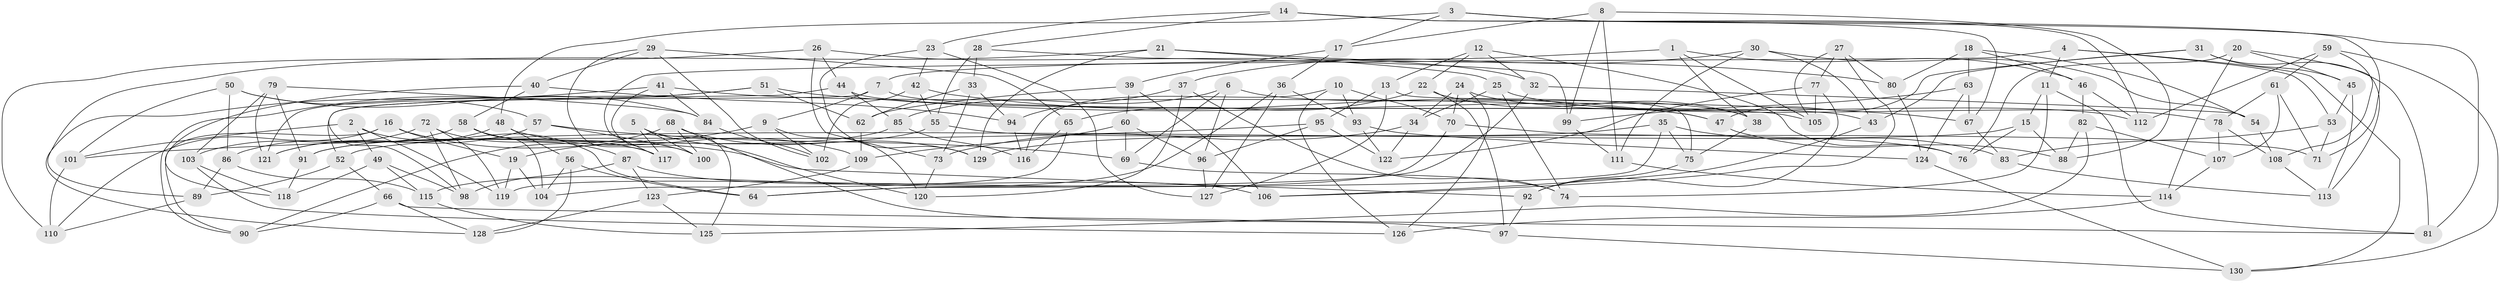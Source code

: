 // coarse degree distribution, {12: 0.038461538461538464, 8: 0.1346153846153846, 13: 0.07692307692307693, 6: 0.28846153846153844, 4: 0.23076923076923078, 10: 0.038461538461538464, 7: 0.057692307692307696, 5: 0.09615384615384616, 3: 0.038461538461538464}
// Generated by graph-tools (version 1.1) at 2025/20/03/04/25 18:20:45]
// undirected, 130 vertices, 260 edges
graph export_dot {
graph [start="1"]
  node [color=gray90,style=filled];
  1;
  2;
  3;
  4;
  5;
  6;
  7;
  8;
  9;
  10;
  11;
  12;
  13;
  14;
  15;
  16;
  17;
  18;
  19;
  20;
  21;
  22;
  23;
  24;
  25;
  26;
  27;
  28;
  29;
  30;
  31;
  32;
  33;
  34;
  35;
  36;
  37;
  38;
  39;
  40;
  41;
  42;
  43;
  44;
  45;
  46;
  47;
  48;
  49;
  50;
  51;
  52;
  53;
  54;
  55;
  56;
  57;
  58;
  59;
  60;
  61;
  62;
  63;
  64;
  65;
  66;
  67;
  68;
  69;
  70;
  71;
  72;
  73;
  74;
  75;
  76;
  77;
  78;
  79;
  80;
  81;
  82;
  83;
  84;
  85;
  86;
  87;
  88;
  89;
  90;
  91;
  92;
  93;
  94;
  95;
  96;
  97;
  98;
  99;
  100;
  101;
  102;
  103;
  104;
  105;
  106;
  107;
  108;
  109;
  110;
  111;
  112;
  113;
  114;
  115;
  116;
  117;
  118;
  119;
  120;
  121;
  122;
  123;
  124;
  125;
  126;
  127;
  128;
  129;
  130;
  1 -- 38;
  1 -- 7;
  1 -- 105;
  1 -- 46;
  2 -- 119;
  2 -- 101;
  2 -- 49;
  2 -- 64;
  3 -- 48;
  3 -- 81;
  3 -- 17;
  3 -- 112;
  4 -- 53;
  4 -- 130;
  4 -- 117;
  4 -- 11;
  5 -- 120;
  5 -- 100;
  5 -- 117;
  5 -- 125;
  6 -- 38;
  6 -- 85;
  6 -- 96;
  6 -- 69;
  7 -- 43;
  7 -- 9;
  7 -- 52;
  8 -- 17;
  8 -- 111;
  8 -- 88;
  8 -- 99;
  9 -- 102;
  9 -- 120;
  9 -- 19;
  10 -- 93;
  10 -- 116;
  10 -- 70;
  10 -- 126;
  11 -- 74;
  11 -- 81;
  11 -- 15;
  12 -- 32;
  12 -- 76;
  12 -- 13;
  12 -- 22;
  13 -- 127;
  13 -- 95;
  13 -- 75;
  14 -- 28;
  14 -- 23;
  14 -- 71;
  14 -- 67;
  15 -- 88;
  15 -- 52;
  15 -- 76;
  16 -- 92;
  16 -- 90;
  16 -- 110;
  16 -- 19;
  17 -- 36;
  17 -- 39;
  18 -- 63;
  18 -- 46;
  18 -- 80;
  18 -- 54;
  19 -- 104;
  19 -- 119;
  20 -- 113;
  20 -- 45;
  20 -- 76;
  20 -- 114;
  21 -- 129;
  21 -- 25;
  21 -- 80;
  21 -- 89;
  22 -- 38;
  22 -- 65;
  22 -- 97;
  23 -- 129;
  23 -- 127;
  23 -- 42;
  24 -- 112;
  24 -- 34;
  24 -- 70;
  24 -- 126;
  25 -- 78;
  25 -- 34;
  25 -- 74;
  26 -- 110;
  26 -- 32;
  26 -- 73;
  26 -- 44;
  27 -- 106;
  27 -- 105;
  27 -- 80;
  27 -- 77;
  28 -- 99;
  28 -- 33;
  28 -- 55;
  29 -- 65;
  29 -- 102;
  29 -- 40;
  29 -- 117;
  30 -- 43;
  30 -- 54;
  30 -- 111;
  30 -- 37;
  31 -- 43;
  31 -- 81;
  31 -- 45;
  31 -- 47;
  32 -- 54;
  32 -- 64;
  33 -- 73;
  33 -- 62;
  33 -- 94;
  34 -- 73;
  34 -- 122;
  35 -- 64;
  35 -- 129;
  35 -- 83;
  35 -- 75;
  36 -- 93;
  36 -- 127;
  36 -- 115;
  37 -- 94;
  37 -- 120;
  37 -- 74;
  38 -- 75;
  39 -- 62;
  39 -- 60;
  39 -- 106;
  40 -- 58;
  40 -- 94;
  40 -- 118;
  41 -- 47;
  41 -- 84;
  41 -- 100;
  41 -- 128;
  42 -- 102;
  42 -- 55;
  42 -- 47;
  43 -- 106;
  44 -- 105;
  44 -- 85;
  44 -- 98;
  45 -- 53;
  45 -- 113;
  46 -- 82;
  46 -- 112;
  47 -- 88;
  48 -- 109;
  48 -- 121;
  48 -- 56;
  49 -- 118;
  49 -- 98;
  49 -- 115;
  50 -- 84;
  50 -- 86;
  50 -- 57;
  50 -- 101;
  51 -- 121;
  51 -- 90;
  51 -- 62;
  51 -- 67;
  52 -- 66;
  52 -- 89;
  53 -- 71;
  53 -- 83;
  54 -- 108;
  55 -- 91;
  55 -- 71;
  56 -- 64;
  56 -- 128;
  56 -- 104;
  57 -- 69;
  57 -- 121;
  57 -- 100;
  58 -- 86;
  58 -- 104;
  58 -- 117;
  59 -- 108;
  59 -- 130;
  59 -- 61;
  59 -- 112;
  60 -- 96;
  60 -- 69;
  60 -- 109;
  61 -- 107;
  61 -- 78;
  61 -- 71;
  62 -- 109;
  63 -- 99;
  63 -- 67;
  63 -- 124;
  65 -- 104;
  65 -- 116;
  66 -- 81;
  66 -- 128;
  66 -- 90;
  67 -- 83;
  68 -- 100;
  68 -- 97;
  68 -- 129;
  68 -- 90;
  69 -- 74;
  70 -- 76;
  70 -- 119;
  72 -- 87;
  72 -- 103;
  72 -- 98;
  72 -- 119;
  73 -- 120;
  75 -- 92;
  77 -- 92;
  77 -- 105;
  77 -- 122;
  78 -- 108;
  78 -- 107;
  79 -- 91;
  79 -- 84;
  79 -- 121;
  79 -- 103;
  80 -- 124;
  82 -- 107;
  82 -- 125;
  82 -- 88;
  83 -- 113;
  84 -- 102;
  85 -- 116;
  85 -- 91;
  86 -- 89;
  86 -- 115;
  87 -- 98;
  87 -- 123;
  87 -- 106;
  89 -- 110;
  91 -- 118;
  92 -- 97;
  93 -- 124;
  93 -- 122;
  94 -- 116;
  95 -- 101;
  95 -- 96;
  95 -- 122;
  96 -- 127;
  97 -- 130;
  99 -- 111;
  101 -- 110;
  103 -- 118;
  103 -- 126;
  107 -- 114;
  108 -- 113;
  109 -- 123;
  111 -- 114;
  114 -- 126;
  115 -- 125;
  123 -- 128;
  123 -- 125;
  124 -- 130;
}
